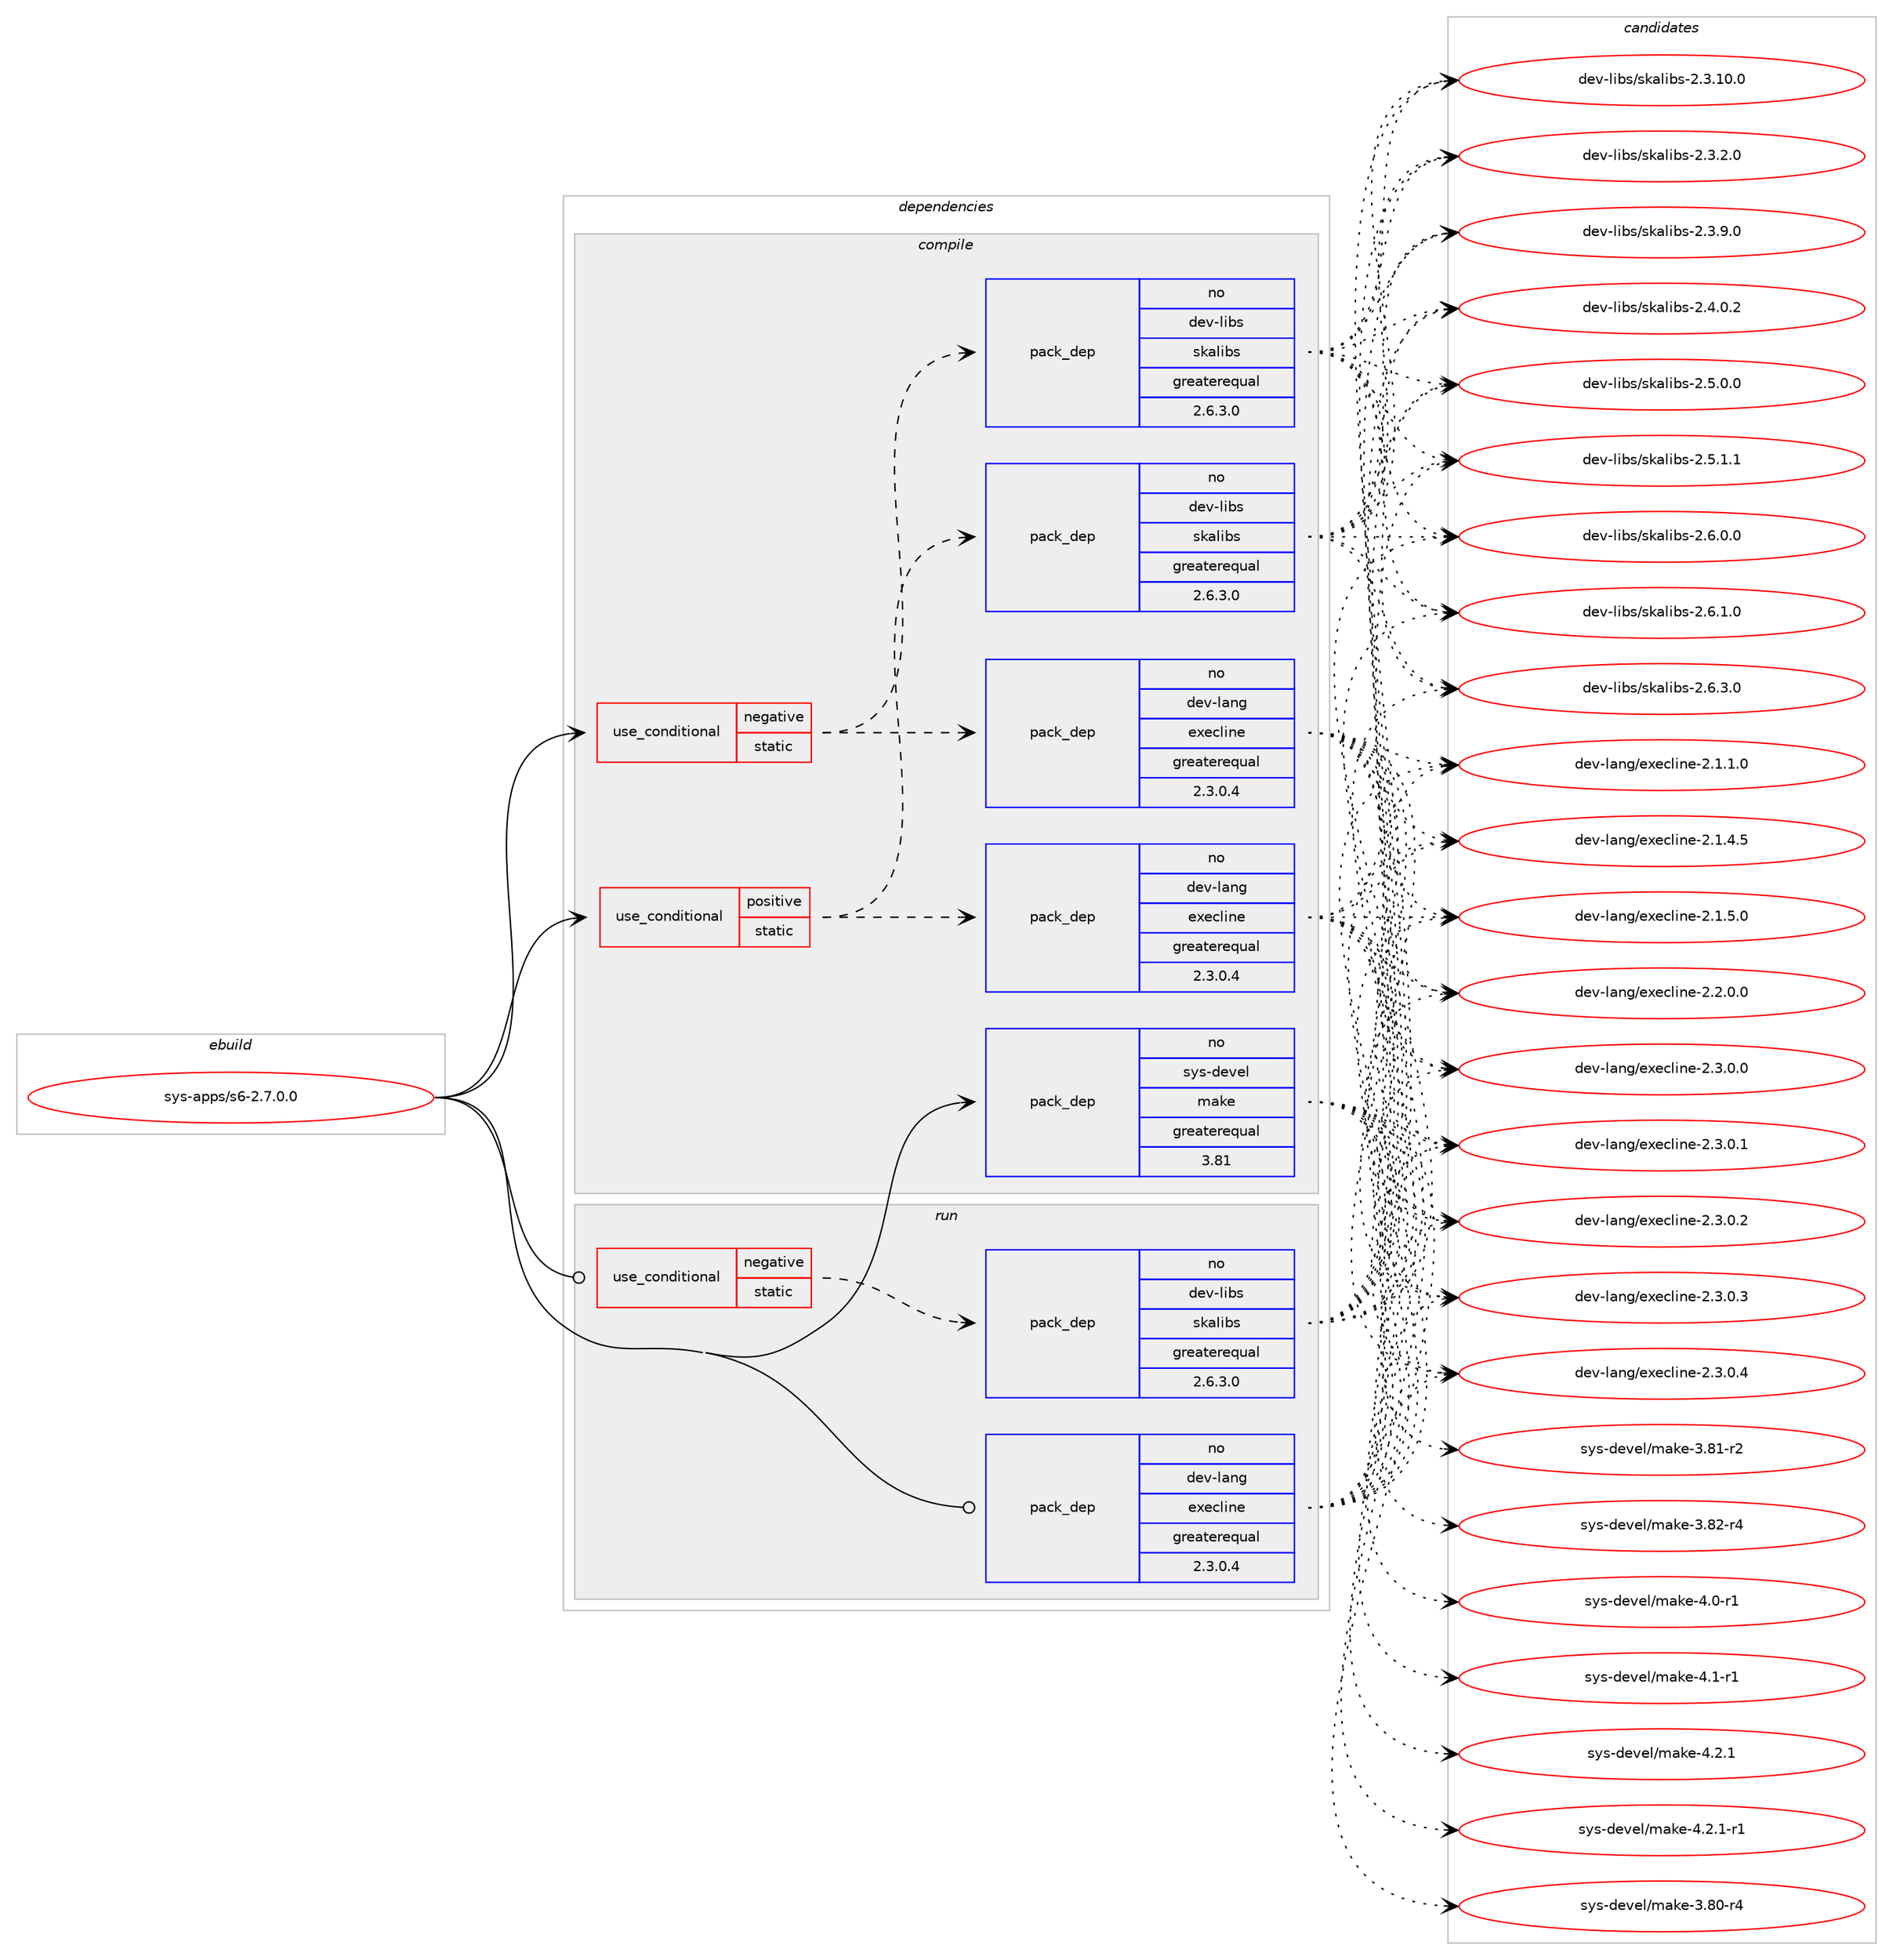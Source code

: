 digraph prolog {

# *************
# Graph options
# *************

newrank=true;
concentrate=true;
compound=true;
graph [rankdir=LR,fontname=Helvetica,fontsize=10,ranksep=1.5];#, ranksep=2.5, nodesep=0.2];
edge  [arrowhead=vee];
node  [fontname=Helvetica,fontsize=10];

# **********
# The ebuild
# **********

subgraph cluster_leftcol {
color=gray;
rank=same;
label=<<i>ebuild</i>>;
id [label="sys-apps/s6-2.7.0.0", color=red, width=4, href="../sys-apps/s6-2.7.0.0.svg"];
}

# ****************
# The dependencies
# ****************

subgraph cluster_midcol {
color=gray;
label=<<i>dependencies</i>>;
subgraph cluster_compile {
fillcolor="#eeeeee";
style=filled;
label=<<i>compile</i>>;
subgraph cond389 {
dependency4868 [label=<<TABLE BORDER="0" CELLBORDER="1" CELLSPACING="0" CELLPADDING="4"><TR><TD ROWSPAN="3" CELLPADDING="10">use_conditional</TD></TR><TR><TD>negative</TD></TR><TR><TD>static</TD></TR></TABLE>>, shape=none, color=red];
subgraph pack4452 {
dependency4869 [label=<<TABLE BORDER="0" CELLBORDER="1" CELLSPACING="0" CELLPADDING="4" WIDTH="220"><TR><TD ROWSPAN="6" CELLPADDING="30">pack_dep</TD></TR><TR><TD WIDTH="110">no</TD></TR><TR><TD>dev-lang</TD></TR><TR><TD>execline</TD></TR><TR><TD>greaterequal</TD></TR><TR><TD>2.3.0.4</TD></TR></TABLE>>, shape=none, color=blue];
}
dependency4868:e -> dependency4869:w [weight=20,style="dashed",arrowhead="vee"];
subgraph pack4453 {
dependency4870 [label=<<TABLE BORDER="0" CELLBORDER="1" CELLSPACING="0" CELLPADDING="4" WIDTH="220"><TR><TD ROWSPAN="6" CELLPADDING="30">pack_dep</TD></TR><TR><TD WIDTH="110">no</TD></TR><TR><TD>dev-libs</TD></TR><TR><TD>skalibs</TD></TR><TR><TD>greaterequal</TD></TR><TR><TD>2.6.3.0</TD></TR></TABLE>>, shape=none, color=blue];
}
dependency4868:e -> dependency4870:w [weight=20,style="dashed",arrowhead="vee"];
}
id:e -> dependency4868:w [weight=20,style="solid",arrowhead="vee"];
subgraph cond390 {
dependency4871 [label=<<TABLE BORDER="0" CELLBORDER="1" CELLSPACING="0" CELLPADDING="4"><TR><TD ROWSPAN="3" CELLPADDING="10">use_conditional</TD></TR><TR><TD>positive</TD></TR><TR><TD>static</TD></TR></TABLE>>, shape=none, color=red];
subgraph pack4454 {
dependency4872 [label=<<TABLE BORDER="0" CELLBORDER="1" CELLSPACING="0" CELLPADDING="4" WIDTH="220"><TR><TD ROWSPAN="6" CELLPADDING="30">pack_dep</TD></TR><TR><TD WIDTH="110">no</TD></TR><TR><TD>dev-lang</TD></TR><TR><TD>execline</TD></TR><TR><TD>greaterequal</TD></TR><TR><TD>2.3.0.4</TD></TR></TABLE>>, shape=none, color=blue];
}
dependency4871:e -> dependency4872:w [weight=20,style="dashed",arrowhead="vee"];
subgraph pack4455 {
dependency4873 [label=<<TABLE BORDER="0" CELLBORDER="1" CELLSPACING="0" CELLPADDING="4" WIDTH="220"><TR><TD ROWSPAN="6" CELLPADDING="30">pack_dep</TD></TR><TR><TD WIDTH="110">no</TD></TR><TR><TD>dev-libs</TD></TR><TR><TD>skalibs</TD></TR><TR><TD>greaterequal</TD></TR><TR><TD>2.6.3.0</TD></TR></TABLE>>, shape=none, color=blue];
}
dependency4871:e -> dependency4873:w [weight=20,style="dashed",arrowhead="vee"];
}
id:e -> dependency4871:w [weight=20,style="solid",arrowhead="vee"];
subgraph pack4456 {
dependency4874 [label=<<TABLE BORDER="0" CELLBORDER="1" CELLSPACING="0" CELLPADDING="4" WIDTH="220"><TR><TD ROWSPAN="6" CELLPADDING="30">pack_dep</TD></TR><TR><TD WIDTH="110">no</TD></TR><TR><TD>sys-devel</TD></TR><TR><TD>make</TD></TR><TR><TD>greaterequal</TD></TR><TR><TD>3.81</TD></TR></TABLE>>, shape=none, color=blue];
}
id:e -> dependency4874:w [weight=20,style="solid",arrowhead="vee"];
}
subgraph cluster_compileandrun {
fillcolor="#eeeeee";
style=filled;
label=<<i>compile and run</i>>;
}
subgraph cluster_run {
fillcolor="#eeeeee";
style=filled;
label=<<i>run</i>>;
subgraph cond391 {
dependency4875 [label=<<TABLE BORDER="0" CELLBORDER="1" CELLSPACING="0" CELLPADDING="4"><TR><TD ROWSPAN="3" CELLPADDING="10">use_conditional</TD></TR><TR><TD>negative</TD></TR><TR><TD>static</TD></TR></TABLE>>, shape=none, color=red];
subgraph pack4457 {
dependency4876 [label=<<TABLE BORDER="0" CELLBORDER="1" CELLSPACING="0" CELLPADDING="4" WIDTH="220"><TR><TD ROWSPAN="6" CELLPADDING="30">pack_dep</TD></TR><TR><TD WIDTH="110">no</TD></TR><TR><TD>dev-libs</TD></TR><TR><TD>skalibs</TD></TR><TR><TD>greaterequal</TD></TR><TR><TD>2.6.3.0</TD></TR></TABLE>>, shape=none, color=blue];
}
dependency4875:e -> dependency4876:w [weight=20,style="dashed",arrowhead="vee"];
}
id:e -> dependency4875:w [weight=20,style="solid",arrowhead="odot"];
subgraph pack4458 {
dependency4877 [label=<<TABLE BORDER="0" CELLBORDER="1" CELLSPACING="0" CELLPADDING="4" WIDTH="220"><TR><TD ROWSPAN="6" CELLPADDING="30">pack_dep</TD></TR><TR><TD WIDTH="110">no</TD></TR><TR><TD>dev-lang</TD></TR><TR><TD>execline</TD></TR><TR><TD>greaterequal</TD></TR><TR><TD>2.3.0.4</TD></TR></TABLE>>, shape=none, color=blue];
}
id:e -> dependency4877:w [weight=20,style="solid",arrowhead="odot"];
}
}

# **************
# The candidates
# **************

subgraph cluster_choices {
rank=same;
color=gray;
label=<<i>candidates</i>>;

subgraph choice4452 {
color=black;
nodesep=1;
choice100101118451089711010347101120101991081051101014550464946494648 [label="dev-lang/execline-2.1.1.0", color=red, width=4,href="../dev-lang/execline-2.1.1.0.svg"];
choice100101118451089711010347101120101991081051101014550464946524653 [label="dev-lang/execline-2.1.4.5", color=red, width=4,href="../dev-lang/execline-2.1.4.5.svg"];
choice100101118451089711010347101120101991081051101014550464946534648 [label="dev-lang/execline-2.1.5.0", color=red, width=4,href="../dev-lang/execline-2.1.5.0.svg"];
choice100101118451089711010347101120101991081051101014550465046484648 [label="dev-lang/execline-2.2.0.0", color=red, width=4,href="../dev-lang/execline-2.2.0.0.svg"];
choice100101118451089711010347101120101991081051101014550465146484648 [label="dev-lang/execline-2.3.0.0", color=red, width=4,href="../dev-lang/execline-2.3.0.0.svg"];
choice100101118451089711010347101120101991081051101014550465146484649 [label="dev-lang/execline-2.3.0.1", color=red, width=4,href="../dev-lang/execline-2.3.0.1.svg"];
choice100101118451089711010347101120101991081051101014550465146484650 [label="dev-lang/execline-2.3.0.2", color=red, width=4,href="../dev-lang/execline-2.3.0.2.svg"];
choice100101118451089711010347101120101991081051101014550465146484651 [label="dev-lang/execline-2.3.0.3", color=red, width=4,href="../dev-lang/execline-2.3.0.3.svg"];
choice100101118451089711010347101120101991081051101014550465146484652 [label="dev-lang/execline-2.3.0.4", color=red, width=4,href="../dev-lang/execline-2.3.0.4.svg"];
dependency4869:e -> choice100101118451089711010347101120101991081051101014550464946494648:w [style=dotted,weight="100"];
dependency4869:e -> choice100101118451089711010347101120101991081051101014550464946524653:w [style=dotted,weight="100"];
dependency4869:e -> choice100101118451089711010347101120101991081051101014550464946534648:w [style=dotted,weight="100"];
dependency4869:e -> choice100101118451089711010347101120101991081051101014550465046484648:w [style=dotted,weight="100"];
dependency4869:e -> choice100101118451089711010347101120101991081051101014550465146484648:w [style=dotted,weight="100"];
dependency4869:e -> choice100101118451089711010347101120101991081051101014550465146484649:w [style=dotted,weight="100"];
dependency4869:e -> choice100101118451089711010347101120101991081051101014550465146484650:w [style=dotted,weight="100"];
dependency4869:e -> choice100101118451089711010347101120101991081051101014550465146484651:w [style=dotted,weight="100"];
dependency4869:e -> choice100101118451089711010347101120101991081051101014550465146484652:w [style=dotted,weight="100"];
}
subgraph choice4453 {
color=black;
nodesep=1;
choice1001011184510810598115471151079710810598115455046514649484648 [label="dev-libs/skalibs-2.3.10.0", color=red, width=4,href="../dev-libs/skalibs-2.3.10.0.svg"];
choice10010111845108105981154711510797108105981154550465146504648 [label="dev-libs/skalibs-2.3.2.0", color=red, width=4,href="../dev-libs/skalibs-2.3.2.0.svg"];
choice10010111845108105981154711510797108105981154550465146574648 [label="dev-libs/skalibs-2.3.9.0", color=red, width=4,href="../dev-libs/skalibs-2.3.9.0.svg"];
choice10010111845108105981154711510797108105981154550465246484650 [label="dev-libs/skalibs-2.4.0.2", color=red, width=4,href="../dev-libs/skalibs-2.4.0.2.svg"];
choice10010111845108105981154711510797108105981154550465346484648 [label="dev-libs/skalibs-2.5.0.0", color=red, width=4,href="../dev-libs/skalibs-2.5.0.0.svg"];
choice10010111845108105981154711510797108105981154550465346494649 [label="dev-libs/skalibs-2.5.1.1", color=red, width=4,href="../dev-libs/skalibs-2.5.1.1.svg"];
choice10010111845108105981154711510797108105981154550465446484648 [label="dev-libs/skalibs-2.6.0.0", color=red, width=4,href="../dev-libs/skalibs-2.6.0.0.svg"];
choice10010111845108105981154711510797108105981154550465446494648 [label="dev-libs/skalibs-2.6.1.0", color=red, width=4,href="../dev-libs/skalibs-2.6.1.0.svg"];
choice10010111845108105981154711510797108105981154550465446514648 [label="dev-libs/skalibs-2.6.3.0", color=red, width=4,href="../dev-libs/skalibs-2.6.3.0.svg"];
dependency4870:e -> choice1001011184510810598115471151079710810598115455046514649484648:w [style=dotted,weight="100"];
dependency4870:e -> choice10010111845108105981154711510797108105981154550465146504648:w [style=dotted,weight="100"];
dependency4870:e -> choice10010111845108105981154711510797108105981154550465146574648:w [style=dotted,weight="100"];
dependency4870:e -> choice10010111845108105981154711510797108105981154550465246484650:w [style=dotted,weight="100"];
dependency4870:e -> choice10010111845108105981154711510797108105981154550465346484648:w [style=dotted,weight="100"];
dependency4870:e -> choice10010111845108105981154711510797108105981154550465346494649:w [style=dotted,weight="100"];
dependency4870:e -> choice10010111845108105981154711510797108105981154550465446484648:w [style=dotted,weight="100"];
dependency4870:e -> choice10010111845108105981154711510797108105981154550465446494648:w [style=dotted,weight="100"];
dependency4870:e -> choice10010111845108105981154711510797108105981154550465446514648:w [style=dotted,weight="100"];
}
subgraph choice4454 {
color=black;
nodesep=1;
choice100101118451089711010347101120101991081051101014550464946494648 [label="dev-lang/execline-2.1.1.0", color=red, width=4,href="../dev-lang/execline-2.1.1.0.svg"];
choice100101118451089711010347101120101991081051101014550464946524653 [label="dev-lang/execline-2.1.4.5", color=red, width=4,href="../dev-lang/execline-2.1.4.5.svg"];
choice100101118451089711010347101120101991081051101014550464946534648 [label="dev-lang/execline-2.1.5.0", color=red, width=4,href="../dev-lang/execline-2.1.5.0.svg"];
choice100101118451089711010347101120101991081051101014550465046484648 [label="dev-lang/execline-2.2.0.0", color=red, width=4,href="../dev-lang/execline-2.2.0.0.svg"];
choice100101118451089711010347101120101991081051101014550465146484648 [label="dev-lang/execline-2.3.0.0", color=red, width=4,href="../dev-lang/execline-2.3.0.0.svg"];
choice100101118451089711010347101120101991081051101014550465146484649 [label="dev-lang/execline-2.3.0.1", color=red, width=4,href="../dev-lang/execline-2.3.0.1.svg"];
choice100101118451089711010347101120101991081051101014550465146484650 [label="dev-lang/execline-2.3.0.2", color=red, width=4,href="../dev-lang/execline-2.3.0.2.svg"];
choice100101118451089711010347101120101991081051101014550465146484651 [label="dev-lang/execline-2.3.0.3", color=red, width=4,href="../dev-lang/execline-2.3.0.3.svg"];
choice100101118451089711010347101120101991081051101014550465146484652 [label="dev-lang/execline-2.3.0.4", color=red, width=4,href="../dev-lang/execline-2.3.0.4.svg"];
dependency4872:e -> choice100101118451089711010347101120101991081051101014550464946494648:w [style=dotted,weight="100"];
dependency4872:e -> choice100101118451089711010347101120101991081051101014550464946524653:w [style=dotted,weight="100"];
dependency4872:e -> choice100101118451089711010347101120101991081051101014550464946534648:w [style=dotted,weight="100"];
dependency4872:e -> choice100101118451089711010347101120101991081051101014550465046484648:w [style=dotted,weight="100"];
dependency4872:e -> choice100101118451089711010347101120101991081051101014550465146484648:w [style=dotted,weight="100"];
dependency4872:e -> choice100101118451089711010347101120101991081051101014550465146484649:w [style=dotted,weight="100"];
dependency4872:e -> choice100101118451089711010347101120101991081051101014550465146484650:w [style=dotted,weight="100"];
dependency4872:e -> choice100101118451089711010347101120101991081051101014550465146484651:w [style=dotted,weight="100"];
dependency4872:e -> choice100101118451089711010347101120101991081051101014550465146484652:w [style=dotted,weight="100"];
}
subgraph choice4455 {
color=black;
nodesep=1;
choice1001011184510810598115471151079710810598115455046514649484648 [label="dev-libs/skalibs-2.3.10.0", color=red, width=4,href="../dev-libs/skalibs-2.3.10.0.svg"];
choice10010111845108105981154711510797108105981154550465146504648 [label="dev-libs/skalibs-2.3.2.0", color=red, width=4,href="../dev-libs/skalibs-2.3.2.0.svg"];
choice10010111845108105981154711510797108105981154550465146574648 [label="dev-libs/skalibs-2.3.9.0", color=red, width=4,href="../dev-libs/skalibs-2.3.9.0.svg"];
choice10010111845108105981154711510797108105981154550465246484650 [label="dev-libs/skalibs-2.4.0.2", color=red, width=4,href="../dev-libs/skalibs-2.4.0.2.svg"];
choice10010111845108105981154711510797108105981154550465346484648 [label="dev-libs/skalibs-2.5.0.0", color=red, width=4,href="../dev-libs/skalibs-2.5.0.0.svg"];
choice10010111845108105981154711510797108105981154550465346494649 [label="dev-libs/skalibs-2.5.1.1", color=red, width=4,href="../dev-libs/skalibs-2.5.1.1.svg"];
choice10010111845108105981154711510797108105981154550465446484648 [label="dev-libs/skalibs-2.6.0.0", color=red, width=4,href="../dev-libs/skalibs-2.6.0.0.svg"];
choice10010111845108105981154711510797108105981154550465446494648 [label="dev-libs/skalibs-2.6.1.0", color=red, width=4,href="../dev-libs/skalibs-2.6.1.0.svg"];
choice10010111845108105981154711510797108105981154550465446514648 [label="dev-libs/skalibs-2.6.3.0", color=red, width=4,href="../dev-libs/skalibs-2.6.3.0.svg"];
dependency4873:e -> choice1001011184510810598115471151079710810598115455046514649484648:w [style=dotted,weight="100"];
dependency4873:e -> choice10010111845108105981154711510797108105981154550465146504648:w [style=dotted,weight="100"];
dependency4873:e -> choice10010111845108105981154711510797108105981154550465146574648:w [style=dotted,weight="100"];
dependency4873:e -> choice10010111845108105981154711510797108105981154550465246484650:w [style=dotted,weight="100"];
dependency4873:e -> choice10010111845108105981154711510797108105981154550465346484648:w [style=dotted,weight="100"];
dependency4873:e -> choice10010111845108105981154711510797108105981154550465346494649:w [style=dotted,weight="100"];
dependency4873:e -> choice10010111845108105981154711510797108105981154550465446484648:w [style=dotted,weight="100"];
dependency4873:e -> choice10010111845108105981154711510797108105981154550465446494648:w [style=dotted,weight="100"];
dependency4873:e -> choice10010111845108105981154711510797108105981154550465446514648:w [style=dotted,weight="100"];
}
subgraph choice4456 {
color=black;
nodesep=1;
choice11512111545100101118101108471099710710145514656484511452 [label="sys-devel/make-3.80-r4", color=red, width=4,href="../sys-devel/make-3.80-r4.svg"];
choice11512111545100101118101108471099710710145514656494511450 [label="sys-devel/make-3.81-r2", color=red, width=4,href="../sys-devel/make-3.81-r2.svg"];
choice11512111545100101118101108471099710710145514656504511452 [label="sys-devel/make-3.82-r4", color=red, width=4,href="../sys-devel/make-3.82-r4.svg"];
choice115121115451001011181011084710997107101455246484511449 [label="sys-devel/make-4.0-r1", color=red, width=4,href="../sys-devel/make-4.0-r1.svg"];
choice115121115451001011181011084710997107101455246494511449 [label="sys-devel/make-4.1-r1", color=red, width=4,href="../sys-devel/make-4.1-r1.svg"];
choice115121115451001011181011084710997107101455246504649 [label="sys-devel/make-4.2.1", color=red, width=4,href="../sys-devel/make-4.2.1.svg"];
choice1151211154510010111810110847109971071014552465046494511449 [label="sys-devel/make-4.2.1-r1", color=red, width=4,href="../sys-devel/make-4.2.1-r1.svg"];
dependency4874:e -> choice11512111545100101118101108471099710710145514656484511452:w [style=dotted,weight="100"];
dependency4874:e -> choice11512111545100101118101108471099710710145514656494511450:w [style=dotted,weight="100"];
dependency4874:e -> choice11512111545100101118101108471099710710145514656504511452:w [style=dotted,weight="100"];
dependency4874:e -> choice115121115451001011181011084710997107101455246484511449:w [style=dotted,weight="100"];
dependency4874:e -> choice115121115451001011181011084710997107101455246494511449:w [style=dotted,weight="100"];
dependency4874:e -> choice115121115451001011181011084710997107101455246504649:w [style=dotted,weight="100"];
dependency4874:e -> choice1151211154510010111810110847109971071014552465046494511449:w [style=dotted,weight="100"];
}
subgraph choice4457 {
color=black;
nodesep=1;
choice1001011184510810598115471151079710810598115455046514649484648 [label="dev-libs/skalibs-2.3.10.0", color=red, width=4,href="../dev-libs/skalibs-2.3.10.0.svg"];
choice10010111845108105981154711510797108105981154550465146504648 [label="dev-libs/skalibs-2.3.2.0", color=red, width=4,href="../dev-libs/skalibs-2.3.2.0.svg"];
choice10010111845108105981154711510797108105981154550465146574648 [label="dev-libs/skalibs-2.3.9.0", color=red, width=4,href="../dev-libs/skalibs-2.3.9.0.svg"];
choice10010111845108105981154711510797108105981154550465246484650 [label="dev-libs/skalibs-2.4.0.2", color=red, width=4,href="../dev-libs/skalibs-2.4.0.2.svg"];
choice10010111845108105981154711510797108105981154550465346484648 [label="dev-libs/skalibs-2.5.0.0", color=red, width=4,href="../dev-libs/skalibs-2.5.0.0.svg"];
choice10010111845108105981154711510797108105981154550465346494649 [label="dev-libs/skalibs-2.5.1.1", color=red, width=4,href="../dev-libs/skalibs-2.5.1.1.svg"];
choice10010111845108105981154711510797108105981154550465446484648 [label="dev-libs/skalibs-2.6.0.0", color=red, width=4,href="../dev-libs/skalibs-2.6.0.0.svg"];
choice10010111845108105981154711510797108105981154550465446494648 [label="dev-libs/skalibs-2.6.1.0", color=red, width=4,href="../dev-libs/skalibs-2.6.1.0.svg"];
choice10010111845108105981154711510797108105981154550465446514648 [label="dev-libs/skalibs-2.6.3.0", color=red, width=4,href="../dev-libs/skalibs-2.6.3.0.svg"];
dependency4876:e -> choice1001011184510810598115471151079710810598115455046514649484648:w [style=dotted,weight="100"];
dependency4876:e -> choice10010111845108105981154711510797108105981154550465146504648:w [style=dotted,weight="100"];
dependency4876:e -> choice10010111845108105981154711510797108105981154550465146574648:w [style=dotted,weight="100"];
dependency4876:e -> choice10010111845108105981154711510797108105981154550465246484650:w [style=dotted,weight="100"];
dependency4876:e -> choice10010111845108105981154711510797108105981154550465346484648:w [style=dotted,weight="100"];
dependency4876:e -> choice10010111845108105981154711510797108105981154550465346494649:w [style=dotted,weight="100"];
dependency4876:e -> choice10010111845108105981154711510797108105981154550465446484648:w [style=dotted,weight="100"];
dependency4876:e -> choice10010111845108105981154711510797108105981154550465446494648:w [style=dotted,weight="100"];
dependency4876:e -> choice10010111845108105981154711510797108105981154550465446514648:w [style=dotted,weight="100"];
}
subgraph choice4458 {
color=black;
nodesep=1;
choice100101118451089711010347101120101991081051101014550464946494648 [label="dev-lang/execline-2.1.1.0", color=red, width=4,href="../dev-lang/execline-2.1.1.0.svg"];
choice100101118451089711010347101120101991081051101014550464946524653 [label="dev-lang/execline-2.1.4.5", color=red, width=4,href="../dev-lang/execline-2.1.4.5.svg"];
choice100101118451089711010347101120101991081051101014550464946534648 [label="dev-lang/execline-2.1.5.0", color=red, width=4,href="../dev-lang/execline-2.1.5.0.svg"];
choice100101118451089711010347101120101991081051101014550465046484648 [label="dev-lang/execline-2.2.0.0", color=red, width=4,href="../dev-lang/execline-2.2.0.0.svg"];
choice100101118451089711010347101120101991081051101014550465146484648 [label="dev-lang/execline-2.3.0.0", color=red, width=4,href="../dev-lang/execline-2.3.0.0.svg"];
choice100101118451089711010347101120101991081051101014550465146484649 [label="dev-lang/execline-2.3.0.1", color=red, width=4,href="../dev-lang/execline-2.3.0.1.svg"];
choice100101118451089711010347101120101991081051101014550465146484650 [label="dev-lang/execline-2.3.0.2", color=red, width=4,href="../dev-lang/execline-2.3.0.2.svg"];
choice100101118451089711010347101120101991081051101014550465146484651 [label="dev-lang/execline-2.3.0.3", color=red, width=4,href="../dev-lang/execline-2.3.0.3.svg"];
choice100101118451089711010347101120101991081051101014550465146484652 [label="dev-lang/execline-2.3.0.4", color=red, width=4,href="../dev-lang/execline-2.3.0.4.svg"];
dependency4877:e -> choice100101118451089711010347101120101991081051101014550464946494648:w [style=dotted,weight="100"];
dependency4877:e -> choice100101118451089711010347101120101991081051101014550464946524653:w [style=dotted,weight="100"];
dependency4877:e -> choice100101118451089711010347101120101991081051101014550464946534648:w [style=dotted,weight="100"];
dependency4877:e -> choice100101118451089711010347101120101991081051101014550465046484648:w [style=dotted,weight="100"];
dependency4877:e -> choice100101118451089711010347101120101991081051101014550465146484648:w [style=dotted,weight="100"];
dependency4877:e -> choice100101118451089711010347101120101991081051101014550465146484649:w [style=dotted,weight="100"];
dependency4877:e -> choice100101118451089711010347101120101991081051101014550465146484650:w [style=dotted,weight="100"];
dependency4877:e -> choice100101118451089711010347101120101991081051101014550465146484651:w [style=dotted,weight="100"];
dependency4877:e -> choice100101118451089711010347101120101991081051101014550465146484652:w [style=dotted,weight="100"];
}
}

}
